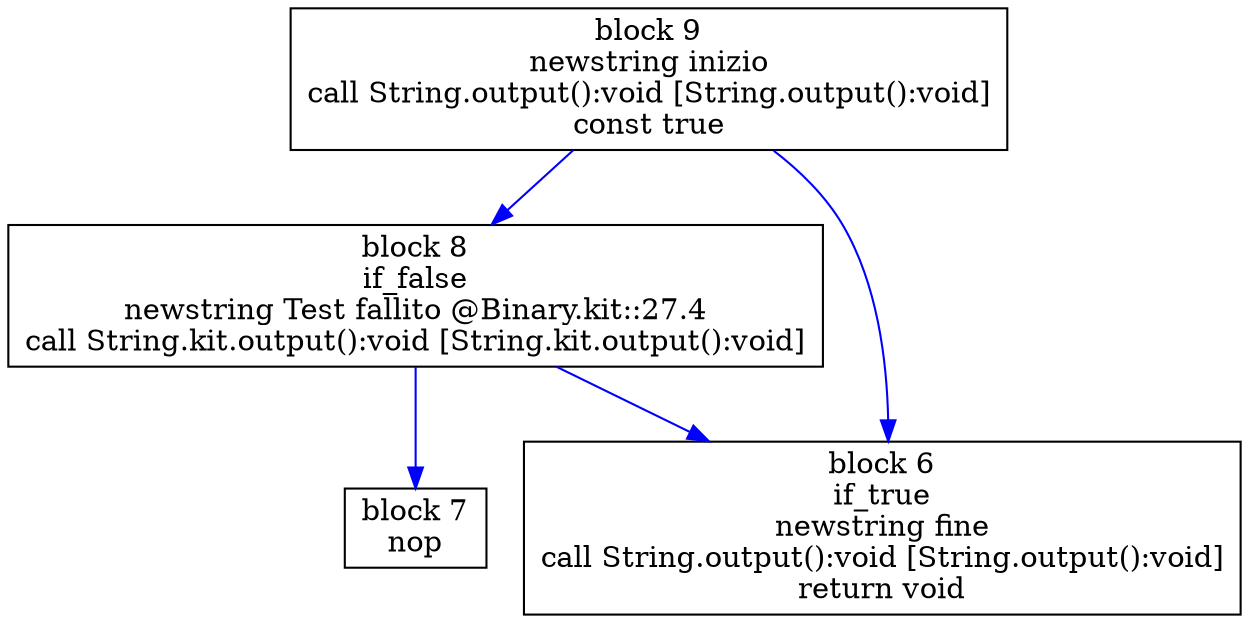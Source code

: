 digraph "Binary.prova():void" {
size = "11,7.5";
codeblock_9 [ shape = box, label = "block 9\nnewstring inizio\ncall String.output():void [String.output():void]\nconst true"];
codeblock_8 [ shape = box, label = "block 8\nif_false\nnewstring Test fallito @Binary.kit::27.4\ncall String.kit.output():void [String.kit.output():void]"];
codeblock_7 [ shape = box, label = "block 7\nnop"];
codeblock_8->codeblock_7 [color = blue label = "" fontsize = 8]
codeblock_6 [ shape = box, label = "block 6\nif_true\nnewstring fine\ncall String.output():void [String.output():void]\nreturn void"];
codeblock_8->codeblock_6 [color = blue label = "" fontsize = 8]
codeblock_9->codeblock_8 [color = blue label = "" fontsize = 8]
codeblock_9->codeblock_6 [color = blue label = "" fontsize = 8]
}